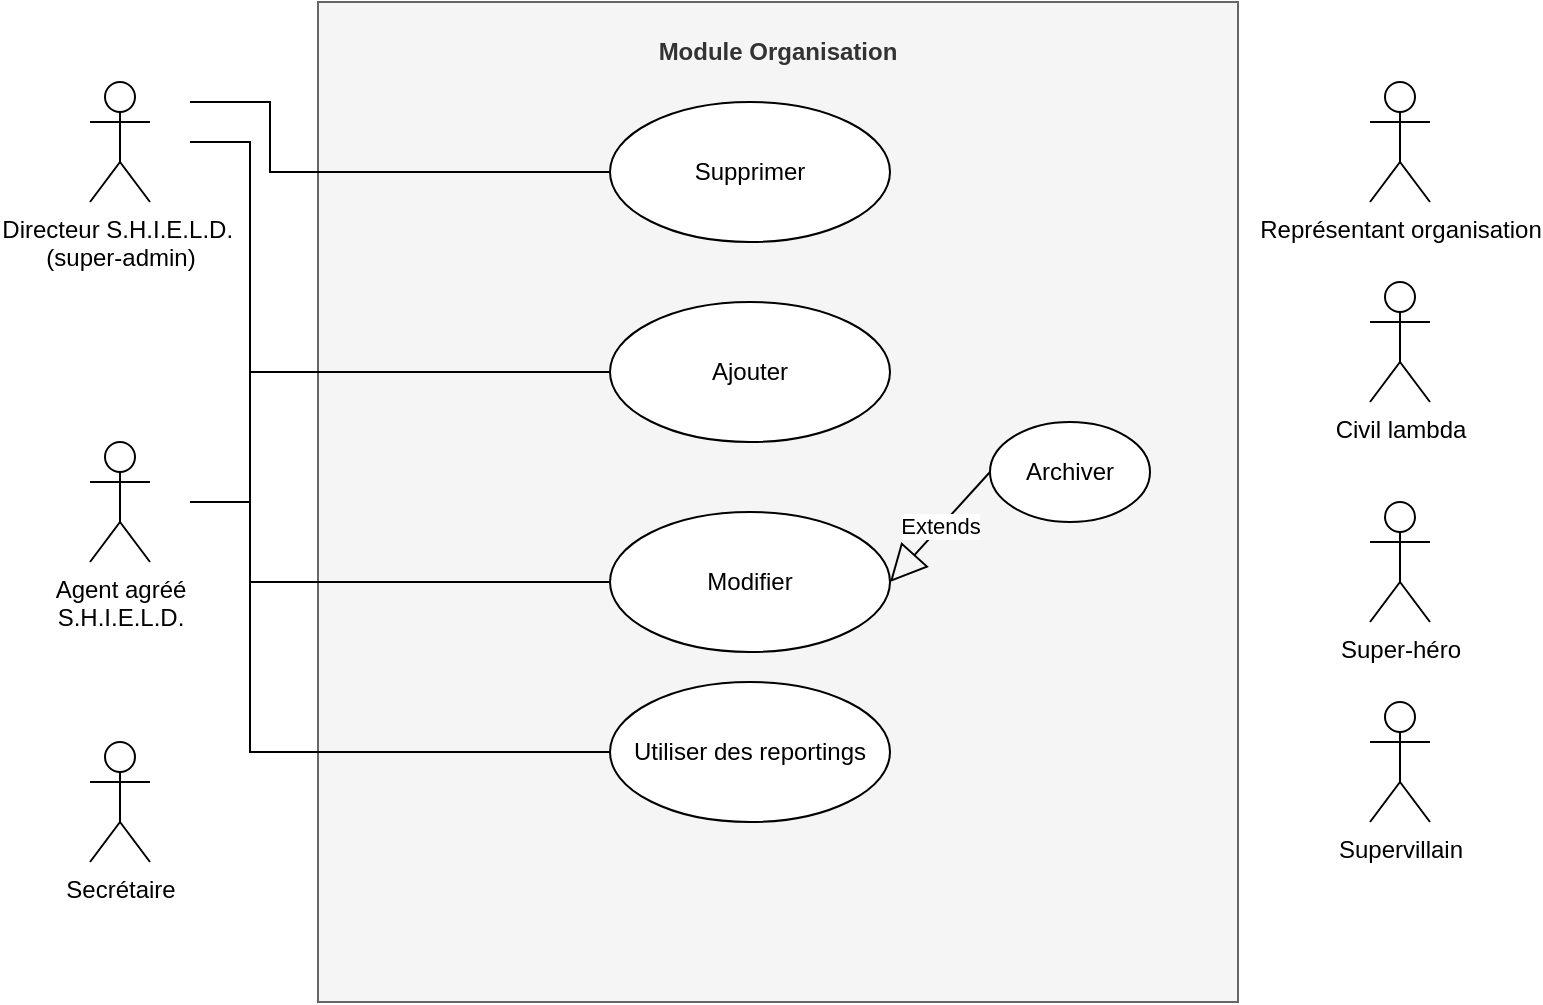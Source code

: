 <mxfile version="13.9.9" type="device"><diagram id="wk11NOPjIedyX6vUJzFq" name="Page-1"><mxGraphModel dx="837" dy="1961" grid="1" gridSize="10" guides="1" tooltips="1" connect="1" arrows="1" fold="1" page="1" pageScale="1" pageWidth="827" pageHeight="1169" math="0" shadow="0"><root><mxCell id="0"/><mxCell id="1" parent="0"/><mxCell id="_q3AAJssdalWWh7pRSW1-19" value="&lt;p style=&quot;margin: 0px ; margin-top: 4px ; text-align: center&quot;&gt;&lt;br&gt;&lt;b&gt;Modul&lt;/b&gt;&lt;b&gt;e Organisation&lt;/b&gt;&lt;/p&gt;" style="verticalAlign=top;align=left;overflow=fill;fontSize=12;fontFamily=Helvetica;html=1;fillColor=#f5f5f5;strokeColor=#666666;fontColor=#333333;" parent="1" vertex="1"><mxGeometry x="184" y="-10" width="460" height="500" as="geometry"/></mxCell><mxCell id="_q3AAJssdalWWh7pRSW1-2" value="Super-héro&lt;br&gt;" style="shape=umlActor;verticalLabelPosition=bottom;verticalAlign=top;html=1;" parent="1" vertex="1"><mxGeometry x="710" y="240" width="30" height="60" as="geometry"/></mxCell><mxCell id="_q3AAJssdalWWh7pRSW1-3" value="Ajouter" style="ellipse;whiteSpace=wrap;html=1;" parent="1" vertex="1"><mxGeometry x="330" y="140" width="140" height="70" as="geometry"/></mxCell><mxCell id="_q3AAJssdalWWh7pRSW1-4" value="Civil lambda" style="shape=umlActor;verticalLabelPosition=bottom;verticalAlign=top;html=1;" parent="1" vertex="1"><mxGeometry x="710" y="130" width="30" height="60" as="geometry"/></mxCell><mxCell id="_q3AAJssdalWWh7pRSW1-5" value="Agent agréé &lt;br&gt;S.H.I.E.L.D." style="shape=umlActor;verticalLabelPosition=bottom;verticalAlign=top;html=1;" parent="1" vertex="1"><mxGeometry x="70" y="210" width="30" height="60" as="geometry"/></mxCell><mxCell id="_q3AAJssdalWWh7pRSW1-6" value="Directeur S.H.I.E.L.D.&amp;nbsp;&lt;br&gt;(super-admin)" style="shape=umlActor;verticalLabelPosition=bottom;verticalAlign=top;html=1;" parent="1" vertex="1"><mxGeometry x="70" y="30" width="30" height="60" as="geometry"/></mxCell><mxCell id="_q3AAJssdalWWh7pRSW1-7" value="Supervillain" style="shape=umlActor;verticalLabelPosition=bottom;verticalAlign=top;html=1;" parent="1" vertex="1"><mxGeometry x="710" y="340" width="30" height="60" as="geometry"/></mxCell><mxCell id="_q3AAJssdalWWh7pRSW1-8" value="Représentant organisation" style="shape=umlActor;verticalLabelPosition=bottom;verticalAlign=top;html=1;" parent="1" vertex="1"><mxGeometry x="710" y="30" width="30" height="60" as="geometry"/></mxCell><mxCell id="_q3AAJssdalWWh7pRSW1-12" value="Secrétaire" style="shape=umlActor;verticalLabelPosition=bottom;verticalAlign=top;html=1;" parent="1" vertex="1"><mxGeometry x="70" y="360" width="30" height="60" as="geometry"/></mxCell><mxCell id="_q3AAJssdalWWh7pRSW1-20" value="Modifier" style="ellipse;whiteSpace=wrap;html=1;" parent="1" vertex="1"><mxGeometry x="330" y="245" width="140" height="70" as="geometry"/></mxCell><mxCell id="_q3AAJssdalWWh7pRSW1-21" value="Supprimer" style="ellipse;whiteSpace=wrap;html=1;" parent="1" vertex="1"><mxGeometry x="330" y="40" width="140" height="70" as="geometry"/></mxCell><mxCell id="Dsn1GK6tM6d4FESZUS1b-1" value="Utiliser des reportings" style="ellipse;whiteSpace=wrap;html=1;" parent="1" vertex="1"><mxGeometry x="330" y="330" width="140" height="70" as="geometry"/></mxCell><mxCell id="tSVGs6YEijZuvGYWcnqo-3" value="Archiver" style="ellipse;whiteSpace=wrap;html=1;" parent="1" vertex="1"><mxGeometry x="520" y="200" width="80" height="50" as="geometry"/></mxCell><mxCell id="tSVGs6YEijZuvGYWcnqo-4" value="Extends" style="endArrow=block;endSize=16;endFill=0;html=1;entryX=1;entryY=0.5;entryDx=0;entryDy=0;exitX=0;exitY=0.5;exitDx=0;exitDy=0;" parent="1" source="tSVGs6YEijZuvGYWcnqo-3" target="_q3AAJssdalWWh7pRSW1-20" edge="1"><mxGeometry width="160" relative="1" as="geometry"><mxPoint x="570" y="260" as="sourcePoint"/><mxPoint x="730" y="260" as="targetPoint"/></mxGeometry></mxCell><mxCell id="tSVGs6YEijZuvGYWcnqo-5" value="" style="endArrow=none;html=1;rounded=0;entryX=0;entryY=0.5;entryDx=0;entryDy=0;" parent="1" target="_q3AAJssdalWWh7pRSW1-3" edge="1"><mxGeometry relative="1" as="geometry"><mxPoint x="120" y="60" as="sourcePoint"/><mxPoint x="270" y="59.71" as="targetPoint"/><Array as="points"><mxPoint x="150" y="60"/><mxPoint x="150" y="175"/><mxPoint x="310" y="175"/></Array></mxGeometry></mxCell><mxCell id="tSVGs6YEijZuvGYWcnqo-6" value="" style="endArrow=none;html=1;rounded=0;entryX=0;entryY=0.5;entryDx=0;entryDy=0;" parent="1" target="_q3AAJssdalWWh7pRSW1-21" edge="1"><mxGeometry relative="1" as="geometry"><mxPoint x="120" y="40" as="sourcePoint"/><mxPoint x="320" y="74.71" as="targetPoint"/><Array as="points"><mxPoint x="160" y="40"/><mxPoint x="160" y="75"/></Array></mxGeometry></mxCell><mxCell id="tSVGs6YEijZuvGYWcnqo-7" value="" style="endArrow=none;html=1;rounded=0;exitX=0;exitY=0.5;exitDx=0;exitDy=0;" parent="1" source="_q3AAJssdalWWh7pRSW1-20" edge="1"><mxGeometry relative="1" as="geometry"><mxPoint x="140" y="230" as="sourcePoint"/><mxPoint x="120" y="60" as="targetPoint"/><Array as="points"><mxPoint x="150" y="280"/><mxPoint x="150" y="60"/></Array></mxGeometry></mxCell><mxCell id="tSVGs6YEijZuvGYWcnqo-8" value="" style="endArrow=none;html=1;rounded=0;entryX=0;entryY=0.5;entryDx=0;entryDy=0;" parent="1" target="_q3AAJssdalWWh7pRSW1-20" edge="1"><mxGeometry relative="1" as="geometry"><mxPoint x="120" y="240" as="sourcePoint"/><mxPoint x="430" y="210" as="targetPoint"/><Array as="points"><mxPoint x="150" y="240"/><mxPoint x="150" y="280"/></Array></mxGeometry></mxCell><mxCell id="tSVGs6YEijZuvGYWcnqo-9" value="" style="endArrow=none;html=1;rounded=0;entryX=0;entryY=0.5;entryDx=0;entryDy=0;" parent="1" target="Dsn1GK6tM6d4FESZUS1b-1" edge="1"><mxGeometry relative="1" as="geometry"><mxPoint x="120" y="240" as="sourcePoint"/><mxPoint x="430" y="230" as="targetPoint"/><Array as="points"><mxPoint x="150" y="240"/><mxPoint x="150" y="365"/></Array></mxGeometry></mxCell></root></mxGraphModel></diagram></mxfile>